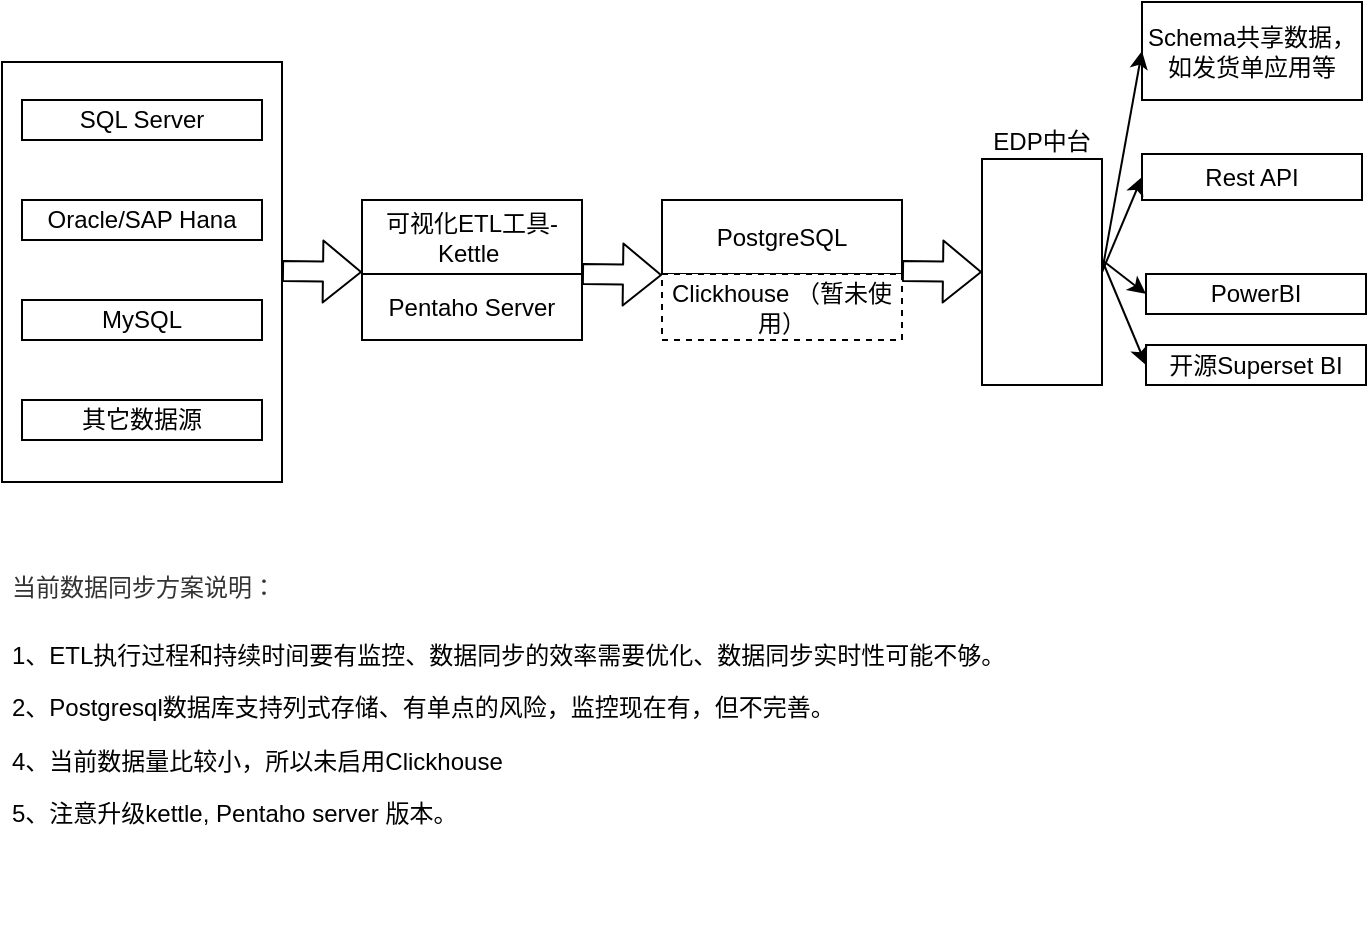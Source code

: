 <mxfile version="13.8.1" type="github">
  <diagram id="dAOiKMT2uOEsUPaA3GJ8" name="Page-1">
    <mxGraphModel dx="976" dy="654" grid="1" gridSize="10" guides="1" tooltips="1" connect="1" arrows="1" fold="1" page="1" pageScale="1" pageWidth="827" pageHeight="1169" math="0" shadow="0">
      <root>
        <mxCell id="0" />
        <mxCell id="1" parent="0" />
        <mxCell id="c5a_cIjiCOIViKWlWVHM-27" value="" style="rounded=0;whiteSpace=wrap;html=1;" parent="1" vertex="1">
          <mxGeometry x="60" y="41" width="140" height="210" as="geometry" />
        </mxCell>
        <mxCell id="c5a_cIjiCOIViKWlWVHM-1" value="SQL Server" style="rounded=0;whiteSpace=wrap;html=1;" parent="1" vertex="1">
          <mxGeometry x="70" y="60" width="120" height="20" as="geometry" />
        </mxCell>
        <mxCell id="c5a_cIjiCOIViKWlWVHM-2" value="Oracle/SAP Hana" style="rounded=0;whiteSpace=wrap;html=1;" parent="1" vertex="1">
          <mxGeometry x="70" y="110" width="120" height="20" as="geometry" />
        </mxCell>
        <mxCell id="c5a_cIjiCOIViKWlWVHM-3" value="MySQL" style="rounded=0;whiteSpace=wrap;html=1;" parent="1" vertex="1">
          <mxGeometry x="70" y="160" width="120" height="20" as="geometry" />
        </mxCell>
        <mxCell id="c5a_cIjiCOIViKWlWVHM-4" value="其它数据源" style="rounded=0;whiteSpace=wrap;html=1;" parent="1" vertex="1">
          <mxGeometry x="70" y="210" width="120" height="20" as="geometry" />
        </mxCell>
        <mxCell id="c5a_cIjiCOIViKWlWVHM-29" value="" style="shape=flexArrow;endArrow=classic;html=1;" parent="1" edge="1">
          <mxGeometry width="50" height="50" relative="1" as="geometry">
            <mxPoint x="200" y="145.5" as="sourcePoint" />
            <mxPoint x="240" y="146" as="targetPoint" />
          </mxGeometry>
        </mxCell>
        <mxCell id="c5a_cIjiCOIViKWlWVHM-31" value="可视化ETL工具-&lt;br&gt;Kettle&amp;nbsp;" style="rounded=0;whiteSpace=wrap;html=1;" parent="1" vertex="1">
          <mxGeometry x="240" y="110" width="110" height="37" as="geometry" />
        </mxCell>
        <mxCell id="c5a_cIjiCOIViKWlWVHM-32" value="Pentaho Server" style="rounded=0;whiteSpace=wrap;html=1;" parent="1" vertex="1">
          <mxGeometry x="240" y="147" width="110" height="33" as="geometry" />
        </mxCell>
        <mxCell id="c5a_cIjiCOIViKWlWVHM-34" value="" style="shape=flexArrow;endArrow=classic;html=1;" parent="1" edge="1">
          <mxGeometry width="50" height="50" relative="1" as="geometry">
            <mxPoint x="350" y="147" as="sourcePoint" />
            <mxPoint x="390" y="147.5" as="targetPoint" />
          </mxGeometry>
        </mxCell>
        <mxCell id="c5a_cIjiCOIViKWlWVHM-35" value="PostgreSQL" style="rounded=0;whiteSpace=wrap;html=1;" parent="1" vertex="1">
          <mxGeometry x="390" y="110" width="120" height="37" as="geometry" />
        </mxCell>
        <mxCell id="c5a_cIjiCOIViKWlWVHM-36" value="Clickhouse （暂未使用）" style="rounded=0;whiteSpace=wrap;html=1;dashed=1;" parent="1" vertex="1">
          <mxGeometry x="390" y="147" width="120" height="33" as="geometry" />
        </mxCell>
        <mxCell id="c5a_cIjiCOIViKWlWVHM-38" value="EDP中台" style="rounded=0;whiteSpace=wrap;html=1;labelPosition=center;verticalLabelPosition=top;align=center;verticalAlign=bottom;" parent="1" vertex="1">
          <mxGeometry x="550" y="89.5" width="60" height="113" as="geometry" />
        </mxCell>
        <mxCell id="c5a_cIjiCOIViKWlWVHM-39" value="" style="shape=flexArrow;endArrow=classic;html=1;" parent="1" edge="1">
          <mxGeometry width="50" height="50" relative="1" as="geometry">
            <mxPoint x="510" y="145.5" as="sourcePoint" />
            <mxPoint x="550" y="146" as="targetPoint" />
          </mxGeometry>
        </mxCell>
        <mxCell id="c5a_cIjiCOIViKWlWVHM-43" value="Schema共享数据，如发货单应用等" style="rounded=0;whiteSpace=wrap;html=1;" parent="1" vertex="1">
          <mxGeometry x="630" y="11" width="110" height="49" as="geometry" />
        </mxCell>
        <mxCell id="c5a_cIjiCOIViKWlWVHM-44" value="" style="endArrow=classic;html=1;entryX=0;entryY=0.5;entryDx=0;entryDy=0;exitX=1;exitY=0.5;exitDx=0;exitDy=0;" parent="1" source="c5a_cIjiCOIViKWlWVHM-38" target="c5a_cIjiCOIViKWlWVHM-43" edge="1">
          <mxGeometry width="50" height="50" relative="1" as="geometry">
            <mxPoint x="610" y="180" as="sourcePoint" />
            <mxPoint x="660" y="130" as="targetPoint" />
          </mxGeometry>
        </mxCell>
        <mxCell id="c5a_cIjiCOIViKWlWVHM-45" value="PowerBI" style="rounded=0;whiteSpace=wrap;html=1;" parent="1" vertex="1">
          <mxGeometry x="632" y="147" width="110" height="20" as="geometry" />
        </mxCell>
        <mxCell id="c5a_cIjiCOIViKWlWVHM-46" value="" style="endArrow=classic;html=1;entryX=0;entryY=0.5;entryDx=0;entryDy=0;" parent="1" target="c5a_cIjiCOIViKWlWVHM-45" edge="1">
          <mxGeometry width="50" height="50" relative="1" as="geometry">
            <mxPoint x="610" y="140" as="sourcePoint" />
            <mxPoint x="620" y="210" as="targetPoint" />
          </mxGeometry>
        </mxCell>
        <mxCell id="c5a_cIjiCOIViKWlWVHM-47" value="开源Superset BI" style="rounded=0;whiteSpace=wrap;html=1;" parent="1" vertex="1">
          <mxGeometry x="632" y="182.5" width="110" height="20" as="geometry" />
        </mxCell>
        <mxCell id="c5a_cIjiCOIViKWlWVHM-48" value="" style="endArrow=classic;html=1;entryX=0;entryY=0.5;entryDx=0;entryDy=0;" parent="1" target="c5a_cIjiCOIViKWlWVHM-47" edge="1">
          <mxGeometry width="50" height="50" relative="1" as="geometry">
            <mxPoint x="610" y="140" as="sourcePoint" />
            <mxPoint x="680.711" y="146" as="targetPoint" />
          </mxGeometry>
        </mxCell>
        <mxCell id="c5a_cIjiCOIViKWlWVHM-49" value="Rest API" style="rounded=0;whiteSpace=wrap;html=1;" parent="1" vertex="1">
          <mxGeometry x="630" y="87" width="110" height="23" as="geometry" />
        </mxCell>
        <mxCell id="c5a_cIjiCOIViKWlWVHM-50" value="" style="endArrow=classic;html=1;entryX=0;entryY=0.5;entryDx=0;entryDy=0;exitX=1;exitY=0.5;exitDx=0;exitDy=0;" parent="1" source="c5a_cIjiCOIViKWlWVHM-38" target="c5a_cIjiCOIViKWlWVHM-49" edge="1">
          <mxGeometry width="50" height="50" relative="1" as="geometry">
            <mxPoint x="390" y="290" as="sourcePoint" />
            <mxPoint x="440" y="240" as="targetPoint" />
          </mxGeometry>
        </mxCell>
        <mxCell id="c5a_cIjiCOIViKWlWVHM-56" value="&lt;h1&gt;&lt;span style=&quot;color: rgb(51 , 51 , 51) ; font-size: 12px ; font-weight: 400 ; text-align: right&quot;&gt;当前数据同步方案说明：&lt;/span&gt;&lt;/h1&gt;&lt;p&gt;1、ETL执行过程和持续时间要有监控、数据同步的效率需要优化、数据同步实时性可能不够。&lt;/p&gt;&lt;p&gt;2、Postgresql数据库支持列式存储、有单点的风险，监控现在有，但不完善。&lt;/p&gt;&lt;p&gt;4、当前数据量比较小，所以未启用Clickhouse&lt;/p&gt;&lt;p&gt;5、注意升级kettle, Pentaho server 版本。&lt;/p&gt;" style="text;html=1;strokeColor=none;fillColor=none;spacing=5;spacingTop=-20;whiteSpace=wrap;overflow=hidden;rounded=0;dashed=1;dashPattern=1 4;" parent="1" vertex="1">
          <mxGeometry x="60" y="280" width="560" height="200" as="geometry" />
        </mxCell>
      </root>
    </mxGraphModel>
  </diagram>
</mxfile>

